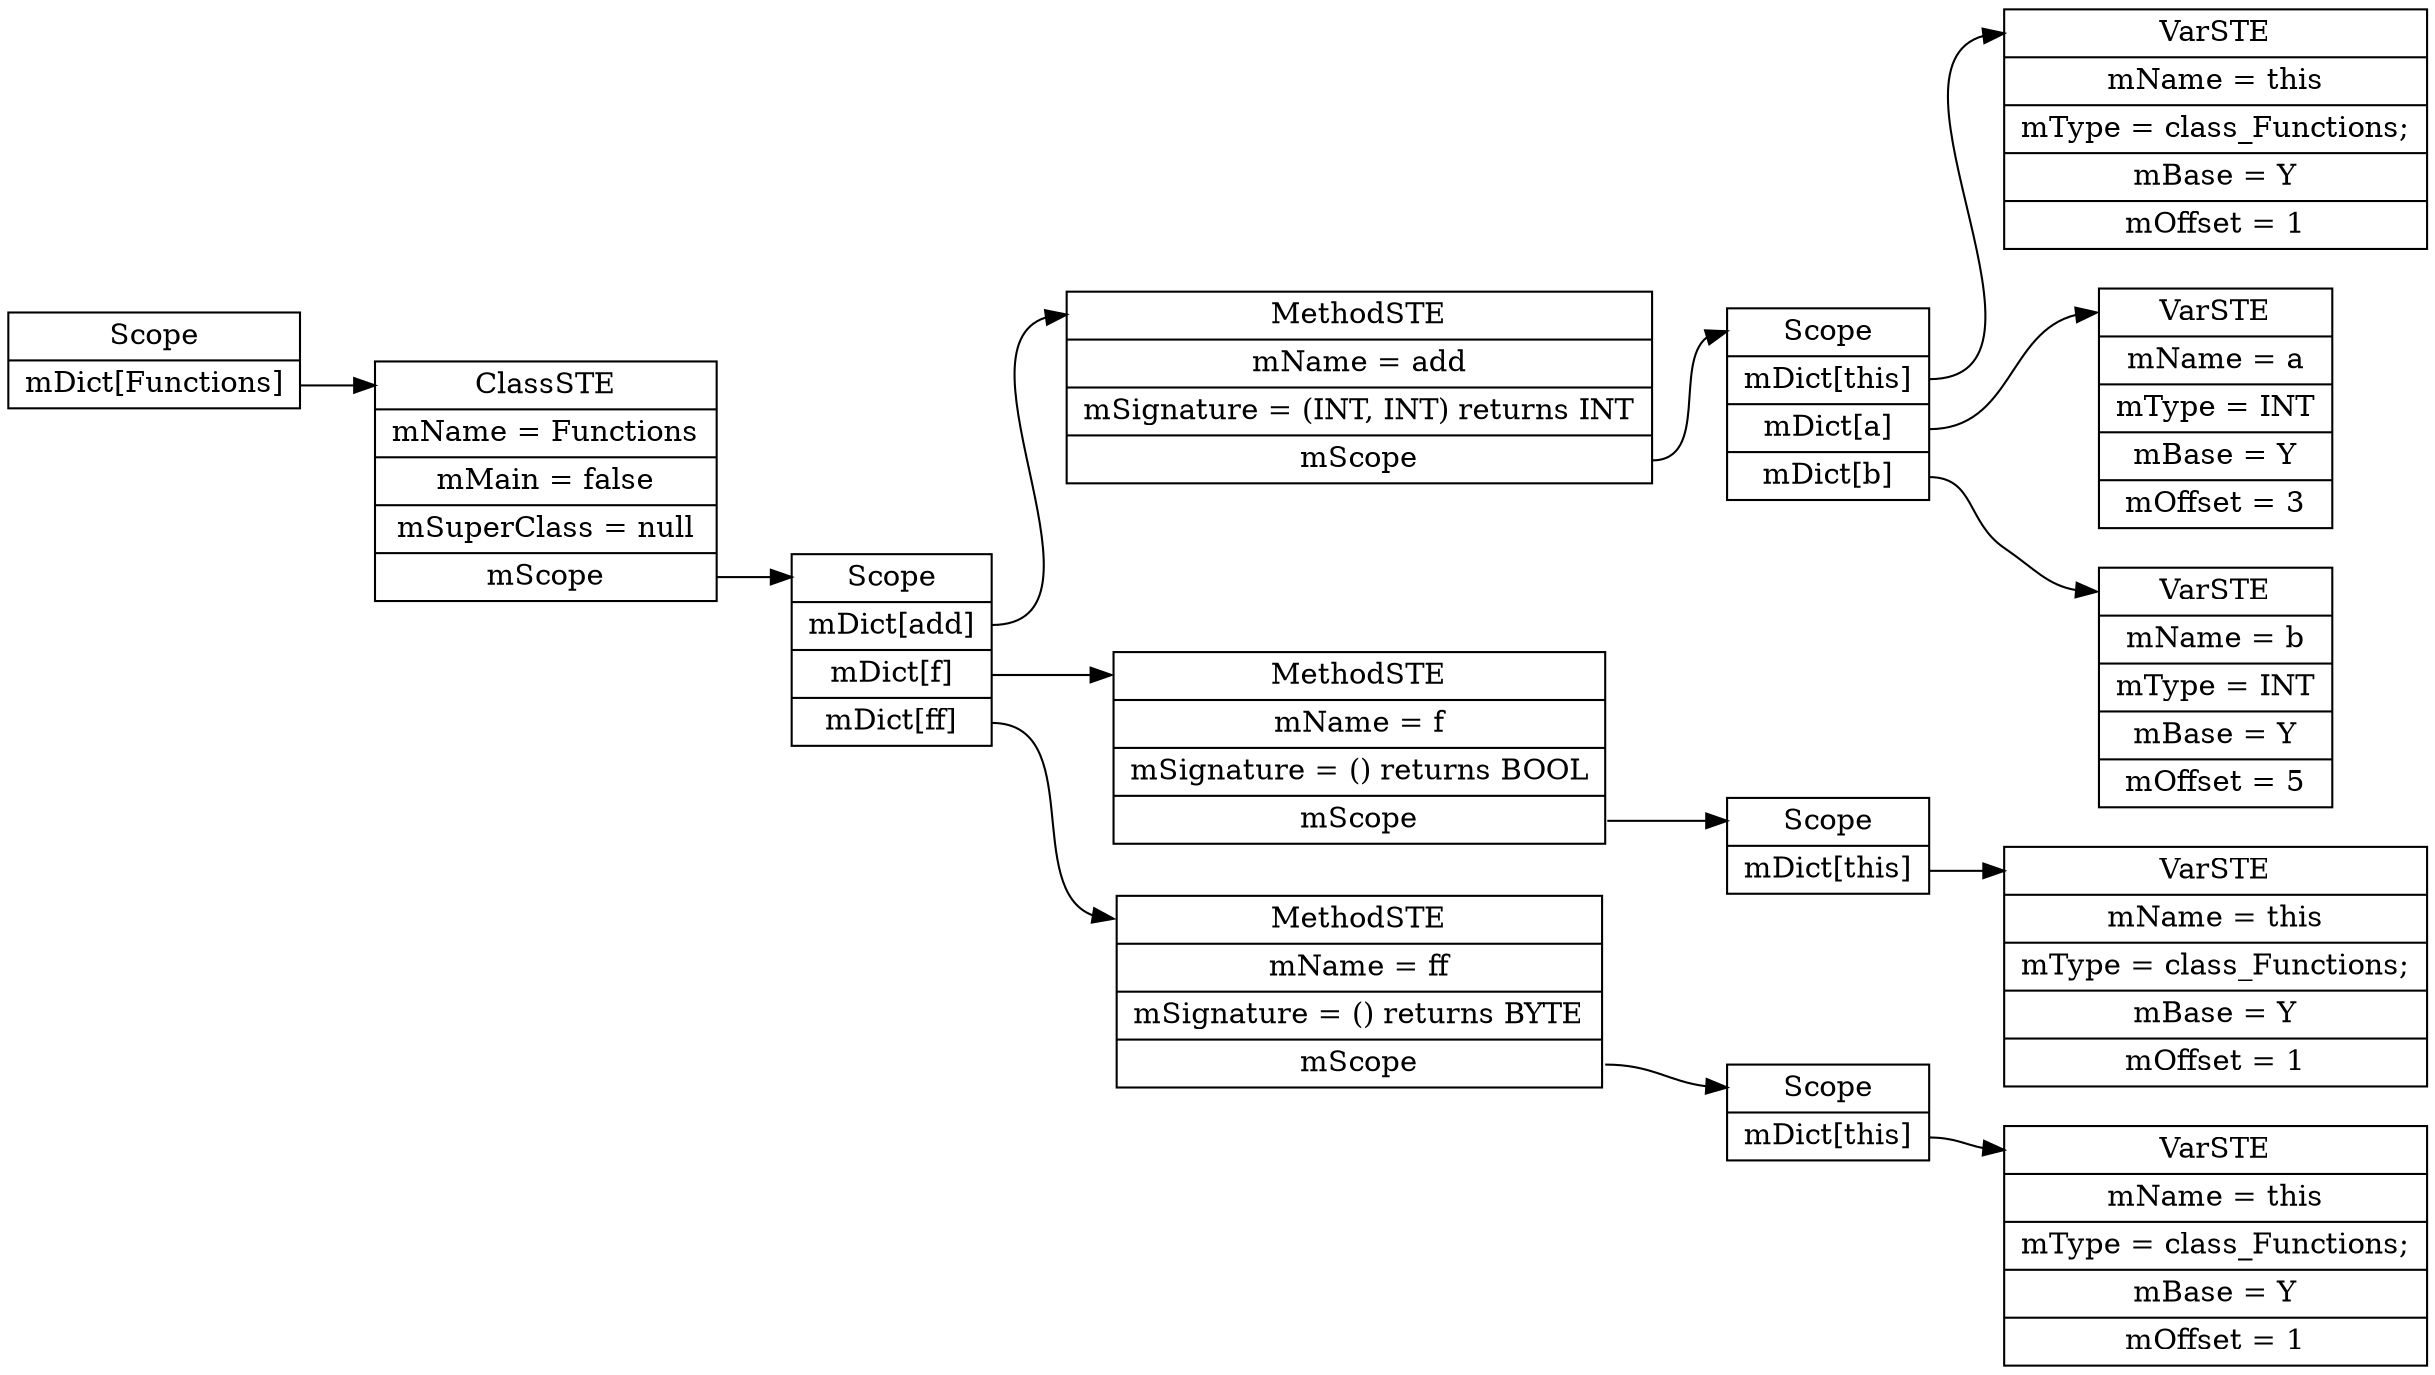 digraph SymTable {
	graph [rankdir="LR"];
	node [shape=record];
	0 [label=" <f0> Scope | <f1> mDict\[Functions\] "];
	0:<f1> -> 1:<f0>;
	1 [label=" <f0> ClassSTE | <f1> mName = Functions| <f2> mMain = false| <f3> mSuperClass = null| <f4> mScope "];
	1:<f4> -> 2:<f0>;
	2 [label=" <f0> Scope | <f1> mDict\[add\] | <f2> mDict\[f\] | <f3> mDict\[ff\] "];
	2:<f1> -> 3:<f0>;
	3 [label=" <f0> MethodSTE | <f1> mName = add| <f2> mSignature = (INT, INT) returns INT| <f3> mScope "];
	3:<f3> -> 4:<f0>;
	4 [label=" <f0> Scope | <f1> mDict\[this\] | <f2> mDict\[a\] | <f3> mDict\[b\] "];
	4:<f1> -> 5:<f0>;
	5 [label=" <f0> VarSTE | <f1> mName = this| <f2> mType = class_Functions;| <f3> mBase = Y| <f4> mOffset = 1"];
	4:<f2> -> 6:<f0>;
	6 [label=" <f0> VarSTE | <f1> mName = a| <f2> mType = INT| <f3> mBase = Y| <f4> mOffset = 3"];
	4:<f3> -> 7:<f0>;
	7 [label=" <f0> VarSTE | <f1> mName = b| <f2> mType = INT| <f3> mBase = Y| <f4> mOffset = 5"];
	2:<f2> -> 8:<f0>;
	8 [label=" <f0> MethodSTE | <f1> mName = f| <f2> mSignature = () returns BOOL| <f3> mScope "];
	8:<f3> -> 9:<f0>;
	9 [label=" <f0> Scope | <f1> mDict\[this\] "];
	9:<f1> -> 10:<f0>;
	10 [label=" <f0> VarSTE | <f1> mName = this| <f2> mType = class_Functions;| <f3> mBase = Y| <f4> mOffset = 1"];
	2:<f3> -> 11:<f0>;
	11 [label=" <f0> MethodSTE | <f1> mName = ff| <f2> mSignature = () returns BYTE| <f3> mScope "];
	11:<f3> -> 12:<f0>;
	12 [label=" <f0> Scope | <f1> mDict\[this\] "];
	12:<f1> -> 13:<f0>;
	13 [label=" <f0> VarSTE | <f1> mName = this| <f2> mType = class_Functions;| <f3> mBase = Y| <f4> mOffset = 1"];
}
